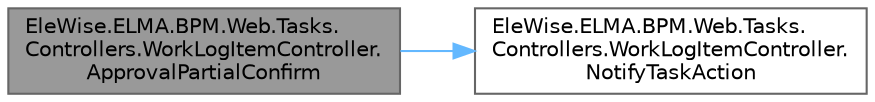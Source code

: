 digraph "EleWise.ELMA.BPM.Web.Tasks.Controllers.WorkLogItemController.ApprovalPartialConfirm"
{
 // LATEX_PDF_SIZE
  bgcolor="transparent";
  edge [fontname=Helvetica,fontsize=10,labelfontname=Helvetica,labelfontsize=10];
  node [fontname=Helvetica,fontsize=10,shape=box,height=0.2,width=0.4];
  rankdir="LR";
  Node1 [id="Node000001",label="EleWise.ELMA.BPM.Web.Tasks.\lControllers.WorkLogItemController.\lApprovalPartialConfirm",height=0.2,width=0.4,color="gray40", fillcolor="grey60", style="filled", fontcolor="black",tooltip="Согласовать трудозатраты частично."];
  Node1 -> Node2 [id="edge1_Node000001_Node000002",color="steelblue1",style="solid",tooltip=" "];
  Node2 [id="Node000002",label="EleWise.ELMA.BPM.Web.Tasks.\lControllers.WorkLogItemController.\lNotifyTaskAction",height=0.2,width=0.4,color="grey40", fillcolor="white", style="filled",URL="$class_ele_wise_1_1_e_l_m_a_1_1_b_p_m_1_1_web_1_1_tasks_1_1_controllers_1_1_work_log_item_controller.html#a788042a73223eb7f35d282611b87d422",tooltip="Оповещение на странице о выполненном действии."];
}
